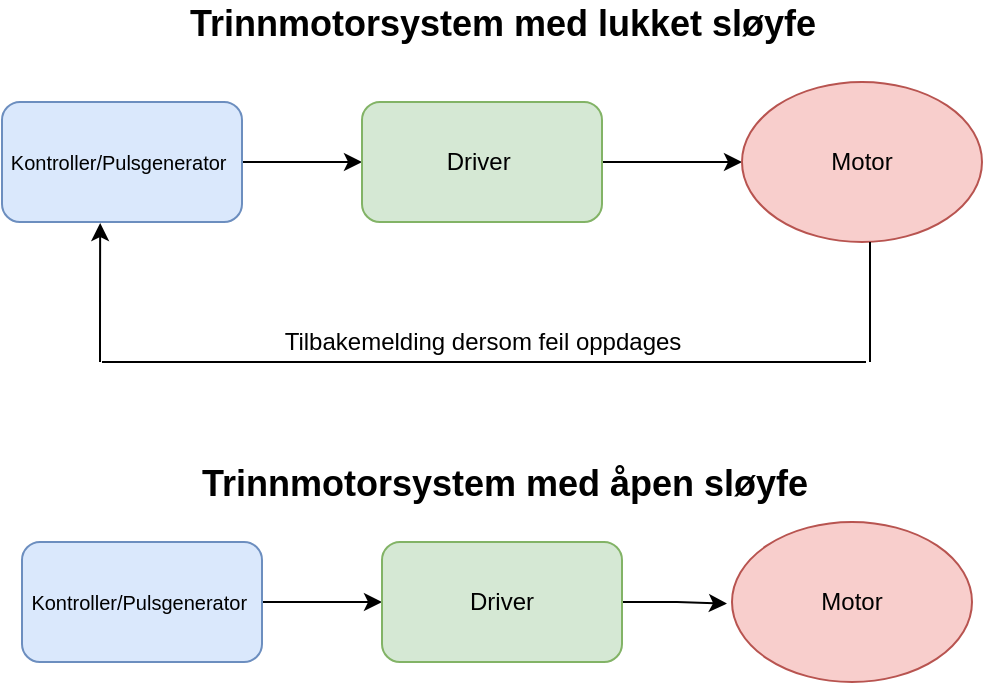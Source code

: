 <mxfile version="14.6.0" type="device" pages="2"><diagram id="NNSEzaCaLwXufJwLCfXk" name="Page-1"><mxGraphModel dx="794" dy="398" grid="0" gridSize="10" guides="1" tooltips="1" connect="1" arrows="1" fold="1" page="1" pageScale="1" pageWidth="827" pageHeight="1169" math="0" shadow="0"><root><mxCell id="0"/><mxCell id="1" parent="0"/><mxCell id="Foiayy-ZzkbHBUF7z3s--15" style="edgeStyle=orthogonalEdgeStyle;rounded=0;orthogonalLoop=1;jettySize=auto;html=1;entryX=0;entryY=0.5;entryDx=0;entryDy=0;" edge="1" parent="1" source="Foiayy-ZzkbHBUF7z3s--8" target="Foiayy-ZzkbHBUF7z3s--9"><mxGeometry relative="1" as="geometry"/></mxCell><mxCell id="Foiayy-ZzkbHBUF7z3s--8" value="&lt;font style=&quot;font-size: 10px&quot;&gt;Kontroller/Pulsgenerator&lt;/font&gt;&amp;nbsp;" style="rounded=1;whiteSpace=wrap;html=1;fillColor=#dae8fc;strokeColor=#6c8ebf;" vertex="1" parent="1"><mxGeometry x="30" y="430" width="120" height="60" as="geometry"/></mxCell><mxCell id="Foiayy-ZzkbHBUF7z3s--16" style="edgeStyle=orthogonalEdgeStyle;rounded=0;orthogonalLoop=1;jettySize=auto;html=1;entryX=0;entryY=0.5;entryDx=0;entryDy=0;" edge="1" parent="1" source="Foiayy-ZzkbHBUF7z3s--9" target="Foiayy-ZzkbHBUF7z3s--12"><mxGeometry relative="1" as="geometry"/></mxCell><mxCell id="Foiayy-ZzkbHBUF7z3s--9" value="Driver&amp;nbsp;" style="rounded=1;whiteSpace=wrap;html=1;fillColor=#d5e8d4;strokeColor=#82b366;" vertex="1" parent="1"><mxGeometry x="210" y="430" width="120" height="60" as="geometry"/></mxCell><mxCell id="Foiayy-ZzkbHBUF7z3s--24" style="edgeStyle=orthogonalEdgeStyle;rounded=0;orthogonalLoop=1;jettySize=auto;html=1;" edge="1" parent="1" source="Foiayy-ZzkbHBUF7z3s--11" target="Foiayy-ZzkbHBUF7z3s--13"><mxGeometry relative="1" as="geometry"/></mxCell><mxCell id="Foiayy-ZzkbHBUF7z3s--11" value="&lt;font style=&quot;font-size: 10px&quot;&gt;Kontroller/Pulsgenerator&amp;nbsp;&lt;/font&gt;" style="rounded=1;whiteSpace=wrap;html=1;fillColor=#dae8fc;strokeColor=#6c8ebf;" vertex="1" parent="1"><mxGeometry x="40" y="650" width="120" height="60" as="geometry"/></mxCell><mxCell id="Foiayy-ZzkbHBUF7z3s--12" value="Motor" style="ellipse;whiteSpace=wrap;html=1;fillColor=#f8cecc;strokeColor=#b85450;" vertex="1" parent="1"><mxGeometry x="400" y="420" width="120" height="80" as="geometry"/></mxCell><mxCell id="Foiayy-ZzkbHBUF7z3s--26" style="edgeStyle=orthogonalEdgeStyle;rounded=0;orthogonalLoop=1;jettySize=auto;html=1;entryX=-0.021;entryY=0.51;entryDx=0;entryDy=0;entryPerimeter=0;" edge="1" parent="1" source="Foiayy-ZzkbHBUF7z3s--13" target="Foiayy-ZzkbHBUF7z3s--14"><mxGeometry relative="1" as="geometry"/></mxCell><mxCell id="Foiayy-ZzkbHBUF7z3s--13" value="Driver" style="rounded=1;whiteSpace=wrap;html=1;fillColor=#d5e8d4;strokeColor=#82b366;" vertex="1" parent="1"><mxGeometry x="220" y="650" width="120" height="60" as="geometry"/></mxCell><mxCell id="Foiayy-ZzkbHBUF7z3s--14" value="Motor" style="ellipse;whiteSpace=wrap;html=1;fillColor=#f8cecc;strokeColor=#b85450;" vertex="1" parent="1"><mxGeometry x="395" y="640" width="120" height="80" as="geometry"/></mxCell><mxCell id="Foiayy-ZzkbHBUF7z3s--18" value="" style="endArrow=none;html=1;" edge="1" parent="1"><mxGeometry width="50" height="50" relative="1" as="geometry"><mxPoint x="464" y="560" as="sourcePoint"/><mxPoint x="464" y="500" as="targetPoint"/></mxGeometry></mxCell><mxCell id="Foiayy-ZzkbHBUF7z3s--19" value="" style="endArrow=none;html=1;" edge="1" parent="1"><mxGeometry width="50" height="50" relative="1" as="geometry"><mxPoint x="80" y="560" as="sourcePoint"/><mxPoint x="462" y="560" as="targetPoint"/></mxGeometry></mxCell><mxCell id="Foiayy-ZzkbHBUF7z3s--22" value="" style="endArrow=classic;html=1;entryX=0.409;entryY=1.009;entryDx=0;entryDy=0;entryPerimeter=0;" edge="1" parent="1" target="Foiayy-ZzkbHBUF7z3s--8"><mxGeometry width="50" height="50" relative="1" as="geometry"><mxPoint x="79" y="560" as="sourcePoint"/><mxPoint x="130" y="510" as="targetPoint"/><Array as="points"><mxPoint x="79" y="540"/></Array></mxGeometry></mxCell><mxCell id="Foiayy-ZzkbHBUF7z3s--34" value="Tilbakemelding dersom feil oppdages" style="text;html=1;align=center;verticalAlign=middle;resizable=0;points=[];autosize=1;strokeColor=none;" vertex="1" parent="1"><mxGeometry x="166" y="541" width="208" height="18" as="geometry"/></mxCell><mxCell id="Foiayy-ZzkbHBUF7z3s--35" value="&lt;font style=&quot;font-size: 18px&quot;&gt;&lt;b&gt;Trinnmotorsystem med lukket sløyfe&lt;/b&gt;&lt;/font&gt;" style="text;html=1;align=center;verticalAlign=middle;resizable=0;points=[];autosize=1;strokeColor=none;" vertex="1" parent="1"><mxGeometry x="118" y="381" width="324" height="19" as="geometry"/></mxCell><mxCell id="Foiayy-ZzkbHBUF7z3s--36" value="&lt;b&gt;&lt;font style=&quot;font-size: 18px&quot;&gt;Trinnmotorsystem med åpen sløyfe&lt;/font&gt;&lt;/b&gt;" style="text;html=1;align=center;verticalAlign=middle;resizable=0;points=[];autosize=1;strokeColor=none;" vertex="1" parent="1"><mxGeometry x="124" y="611" width="313" height="19" as="geometry"/></mxCell></root></mxGraphModel></diagram><diagram id="KdaVteiCqPdkczh6kMvk" name="Page-2"><mxGraphModel dx="953" dy="477" grid="0" gridSize="10" guides="1" tooltips="1" connect="1" arrows="1" fold="1" page="1" pageScale="1" pageWidth="827" pageHeight="1169" math="0" shadow="0"><root><mxCell id="IBFhnDi7dYmQrMTWZf7O-0"/><mxCell id="IBFhnDi7dYmQrMTWZf7O-1" parent="IBFhnDi7dYmQrMTWZf7O-0"/><mxCell id="IBFhnDi7dYmQrMTWZf7O-6" value="" style="endArrow=none;html=1;" edge="1" parent="IBFhnDi7dYmQrMTWZf7O-1"><mxGeometry width="50" height="50" relative="1" as="geometry"><mxPoint x="398" y="772.6" as="sourcePoint"/><mxPoint x="398" y="273" as="targetPoint"/></mxGeometry></mxCell><mxCell id="IBFhnDi7dYmQrMTWZf7O-27" value="" style="shape=corner;whiteSpace=wrap;html=1;rotation=-180;" vertex="1" parent="IBFhnDi7dYmQrMTWZf7O-1"><mxGeometry x="147" y="550" width="63" height="141" as="geometry"/></mxCell><mxCell id="IBFhnDi7dYmQrMTWZf7O-28" value="" style="shape=corner;whiteSpace=wrap;html=1;rotation=-90;" vertex="1" parent="IBFhnDi7dYmQrMTWZf7O-1"><mxGeometry x="58.25" y="594.25" width="141" height="52.5" as="geometry"/></mxCell><mxCell id="IBFhnDi7dYmQrMTWZf7O-31" value="" style="shape=corner;whiteSpace=wrap;html=1;rotation=-180;" vertex="1" parent="IBFhnDi7dYmQrMTWZf7O-1"><mxGeometry x="617.75" y="550" width="63" height="141" as="geometry"/></mxCell><mxCell id="IBFhnDi7dYmQrMTWZf7O-32" value="" style="shape=corner;whiteSpace=wrap;html=1;rotation=-90;" vertex="1" parent="IBFhnDi7dYmQrMTWZf7O-1"><mxGeometry x="529" y="594.25" width="141" height="52.5" as="geometry"/></mxCell></root></mxGraphModel></diagram></mxfile>